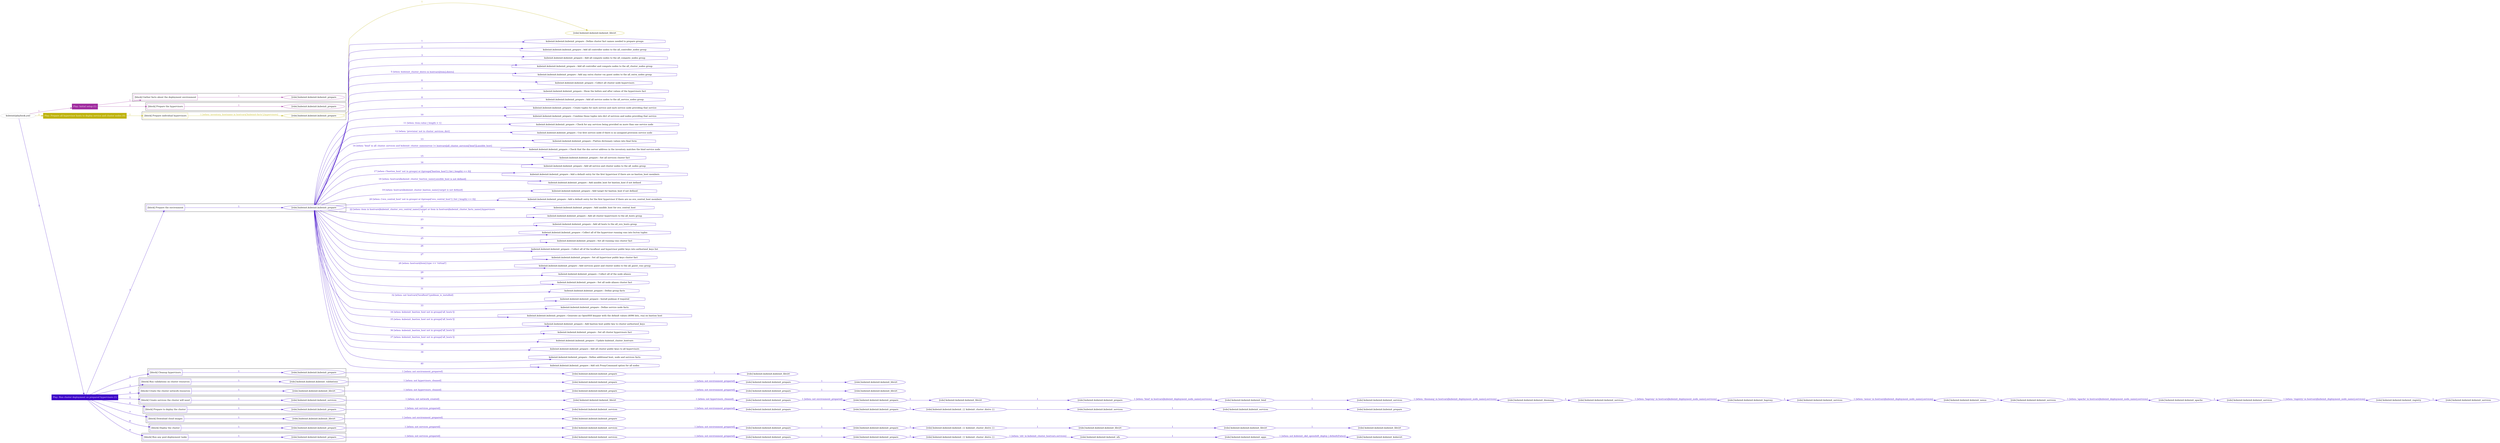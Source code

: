 digraph {
	graph [concentrate=true ordering=in rankdir=LR ratio=fill]
	edge [esep=5 sep=10]
	"kubeinit/playbook.yml" [id=root_node style=dotted]
	play_7c95204d [label="Play: Initial setup (1)" color="#a02c9f" fontcolor="#ffffff" id=play_7c95204d shape=box style=filled tooltip=localhost]
	"kubeinit/playbook.yml" -> play_7c95204d [label="1 " color="#a02c9f" fontcolor="#a02c9f" id=edge_51ee950e labeltooltip="1 " tooltip="1 "]
	subgraph "kubeinit.kubeinit.kubeinit_prepare" {
		role_1662db87 [label="[role] kubeinit.kubeinit.kubeinit_prepare" color="#a02c9f" id=role_1662db87 tooltip="kubeinit.kubeinit.kubeinit_prepare"]
	}
	subgraph "kubeinit.kubeinit.kubeinit_prepare" {
		role_7b699ff4 [label="[role] kubeinit.kubeinit.kubeinit_prepare" color="#a02c9f" id=role_7b699ff4 tooltip="kubeinit.kubeinit.kubeinit_prepare"]
	}
	subgraph "Play: Initial setup (1)" {
		play_7c95204d -> block_7029b30a [label=1 color="#a02c9f" fontcolor="#a02c9f" id=edge_cd6c0c9c labeltooltip=1 tooltip=1]
		subgraph cluster_block_7029b30a {
			block_7029b30a [label="[block] Gather facts about the deployment environment" color="#a02c9f" id=block_7029b30a labeltooltip="Gather facts about the deployment environment" shape=box tooltip="Gather facts about the deployment environment"]
			block_7029b30a -> role_1662db87 [label="1 " color="#a02c9f" fontcolor="#a02c9f" id=edge_993aff4e labeltooltip="1 " tooltip="1 "]
		}
		play_7c95204d -> block_45c4bdfd [label=2 color="#a02c9f" fontcolor="#a02c9f" id=edge_68fd49ac labeltooltip=2 tooltip=2]
		subgraph cluster_block_45c4bdfd {
			block_45c4bdfd [label="[block] Prepare the hypervisors" color="#a02c9f" id=block_45c4bdfd labeltooltip="Prepare the hypervisors" shape=box tooltip="Prepare the hypervisors"]
			block_45c4bdfd -> role_7b699ff4 [label="1 " color="#a02c9f" fontcolor="#a02c9f" id=edge_a293817d labeltooltip="1 " tooltip="1 "]
		}
	}
	play_b607e304 [label="Play: Prepare all hypervisor hosts to deploy service and cluster nodes (0)" color="#bfb30d" fontcolor="#ffffff" id=play_b607e304 shape=box style=filled tooltip="Play: Prepare all hypervisor hosts to deploy service and cluster nodes (0)"]
	"kubeinit/playbook.yml" -> play_b607e304 [label="2 " color="#bfb30d" fontcolor="#bfb30d" id=edge_5229f364 labeltooltip="2 " tooltip="2 "]
	subgraph "kubeinit.kubeinit.kubeinit_libvirt" {
		role_9d6a5fe0 [label="[role] kubeinit.kubeinit.kubeinit_libvirt" color="#bfb30d" id=role_9d6a5fe0 tooltip="kubeinit.kubeinit.kubeinit_libvirt"]
	}
	subgraph "kubeinit.kubeinit.kubeinit_prepare" {
		role_e561d4e4 [label="[role] kubeinit.kubeinit.kubeinit_prepare" color="#bfb30d" id=role_e561d4e4 tooltip="kubeinit.kubeinit.kubeinit_prepare"]
		role_e561d4e4 -> role_9d6a5fe0 [label="1 " color="#bfb30d" fontcolor="#bfb30d" id=edge_95dbaf4a labeltooltip="1 " tooltip="1 "]
	}
	subgraph "Play: Prepare all hypervisor hosts to deploy service and cluster nodes (0)" {
		play_b607e304 -> block_96ac2af4 [label=1 color="#bfb30d" fontcolor="#bfb30d" id=edge_df9704f5 labeltooltip=1 tooltip=1]
		subgraph cluster_block_96ac2af4 {
			block_96ac2af4 [label="[block] Prepare individual hypervisors" color="#bfb30d" id=block_96ac2af4 labeltooltip="Prepare individual hypervisors" shape=box tooltip="Prepare individual hypervisors"]
			block_96ac2af4 -> role_e561d4e4 [label="1 [when: inventory_hostname in hostvars['kubeinit-facts'].hypervisors]" color="#bfb30d" fontcolor="#bfb30d" id=edge_49375e6b labeltooltip="1 [when: inventory_hostname in hostvars['kubeinit-facts'].hypervisors]" tooltip="1 [when: inventory_hostname in hostvars['kubeinit-facts'].hypervisors]"]
		}
	}
	play_71e1a0bd [label="Play: Run cluster deployment on prepared hypervisors (1)" color="#3c04c8" fontcolor="#ffffff" id=play_71e1a0bd shape=box style=filled tooltip=localhost]
	"kubeinit/playbook.yml" -> play_71e1a0bd [label="3 " color="#3c04c8" fontcolor="#3c04c8" id=edge_70c19276 labeltooltip="3 " tooltip="3 "]
	subgraph "kubeinit.kubeinit.kubeinit_prepare" {
		role_bd2de6c5 [label="[role] kubeinit.kubeinit.kubeinit_prepare" color="#3c04c8" id=role_bd2de6c5 tooltip="kubeinit.kubeinit.kubeinit_prepare"]
		task_c6ce1c5d [label="kubeinit.kubeinit.kubeinit_prepare : Define cluster fact names needed to prepare groups" color="#3c04c8" id=task_c6ce1c5d shape=octagon tooltip="kubeinit.kubeinit.kubeinit_prepare : Define cluster fact names needed to prepare groups"]
		role_bd2de6c5 -> task_c6ce1c5d [label="1 " color="#3c04c8" fontcolor="#3c04c8" id=edge_8dbfb69d labeltooltip="1 " tooltip="1 "]
		task_8a802c4b [label="kubeinit.kubeinit.kubeinit_prepare : Add all controller nodes to the all_controller_nodes group" color="#3c04c8" id=task_8a802c4b shape=octagon tooltip="kubeinit.kubeinit.kubeinit_prepare : Add all controller nodes to the all_controller_nodes group"]
		role_bd2de6c5 -> task_8a802c4b [label="2 " color="#3c04c8" fontcolor="#3c04c8" id=edge_5c697ea0 labeltooltip="2 " tooltip="2 "]
		task_6f3a7b32 [label="kubeinit.kubeinit.kubeinit_prepare : Add all compute nodes to the all_compute_nodes group" color="#3c04c8" id=task_6f3a7b32 shape=octagon tooltip="kubeinit.kubeinit.kubeinit_prepare : Add all compute nodes to the all_compute_nodes group"]
		role_bd2de6c5 -> task_6f3a7b32 [label="3 " color="#3c04c8" fontcolor="#3c04c8" id=edge_9873906d labeltooltip="3 " tooltip="3 "]
		task_59dbb7fa [label="kubeinit.kubeinit.kubeinit_prepare : Add all controller and compute nodes to the all_cluster_nodes group" color="#3c04c8" id=task_59dbb7fa shape=octagon tooltip="kubeinit.kubeinit.kubeinit_prepare : Add all controller and compute nodes to the all_cluster_nodes group"]
		role_bd2de6c5 -> task_59dbb7fa [label="4 " color="#3c04c8" fontcolor="#3c04c8" id=edge_5b4f8200 labeltooltip="4 " tooltip="4 "]
		task_fd988aeb [label="kubeinit.kubeinit.kubeinit_prepare : Add any extra cluster vm guest nodes to the all_extra_nodes group" color="#3c04c8" id=task_fd988aeb shape=octagon tooltip="kubeinit.kubeinit.kubeinit_prepare : Add any extra cluster vm guest nodes to the all_extra_nodes group"]
		role_bd2de6c5 -> task_fd988aeb [label="5 [when: kubeinit_cluster_distro in hostvars[item].distro]" color="#3c04c8" fontcolor="#3c04c8" id=edge_67988efb labeltooltip="5 [when: kubeinit_cluster_distro in hostvars[item].distro]" tooltip="5 [when: kubeinit_cluster_distro in hostvars[item].distro]"]
		task_268863d1 [label="kubeinit.kubeinit.kubeinit_prepare : Collect all cluster node hypervisors" color="#3c04c8" id=task_268863d1 shape=octagon tooltip="kubeinit.kubeinit.kubeinit_prepare : Collect all cluster node hypervisors"]
		role_bd2de6c5 -> task_268863d1 [label="6 " color="#3c04c8" fontcolor="#3c04c8" id=edge_813e524e labeltooltip="6 " tooltip="6 "]
		task_747398b5 [label="kubeinit.kubeinit.kubeinit_prepare : Show the before and after values of the hypervisors fact" color="#3c04c8" id=task_747398b5 shape=octagon tooltip="kubeinit.kubeinit.kubeinit_prepare : Show the before and after values of the hypervisors fact"]
		role_bd2de6c5 -> task_747398b5 [label="7 " color="#3c04c8" fontcolor="#3c04c8" id=edge_569aa5e0 labeltooltip="7 " tooltip="7 "]
		task_a8f8dac1 [label="kubeinit.kubeinit.kubeinit_prepare : Add all service nodes to the all_service_nodes group" color="#3c04c8" id=task_a8f8dac1 shape=octagon tooltip="kubeinit.kubeinit.kubeinit_prepare : Add all service nodes to the all_service_nodes group"]
		role_bd2de6c5 -> task_a8f8dac1 [label="8 " color="#3c04c8" fontcolor="#3c04c8" id=edge_456bd3d4 labeltooltip="8 " tooltip="8 "]
		task_e12bc6e7 [label="kubeinit.kubeinit.kubeinit_prepare : Create tuples for each service and each service node providing that service" color="#3c04c8" id=task_e12bc6e7 shape=octagon tooltip="kubeinit.kubeinit.kubeinit_prepare : Create tuples for each service and each service node providing that service"]
		role_bd2de6c5 -> task_e12bc6e7 [label="9 " color="#3c04c8" fontcolor="#3c04c8" id=edge_da958ee9 labeltooltip="9 " tooltip="9 "]
		task_f9889c41 [label="kubeinit.kubeinit.kubeinit_prepare : Combine those tuples into dict of services and nodes providing that service" color="#3c04c8" id=task_f9889c41 shape=octagon tooltip="kubeinit.kubeinit.kubeinit_prepare : Combine those tuples into dict of services and nodes providing that service"]
		role_bd2de6c5 -> task_f9889c41 [label="10 " color="#3c04c8" fontcolor="#3c04c8" id=edge_86db05a6 labeltooltip="10 " tooltip="10 "]
		task_1b37353e [label="kubeinit.kubeinit.kubeinit_prepare : Check for any services being provided on more than one service node" color="#3c04c8" id=task_1b37353e shape=octagon tooltip="kubeinit.kubeinit.kubeinit_prepare : Check for any services being provided on more than one service node"]
		role_bd2de6c5 -> task_1b37353e [label="11 [when: item.value | length > 1]" color="#3c04c8" fontcolor="#3c04c8" id=edge_77ed9b0f labeltooltip="11 [when: item.value | length > 1]" tooltip="11 [when: item.value | length > 1]"]
		task_88f0592d [label="kubeinit.kubeinit.kubeinit_prepare : Use first service node if there is no assigned provision service node" color="#3c04c8" id=task_88f0592d shape=octagon tooltip="kubeinit.kubeinit.kubeinit_prepare : Use first service node if there is no assigned provision service node"]
		role_bd2de6c5 -> task_88f0592d [label="12 [when: 'provision' not in cluster_services_dict]" color="#3c04c8" fontcolor="#3c04c8" id=edge_7b240a20 labeltooltip="12 [when: 'provision' not in cluster_services_dict]" tooltip="12 [when: 'provision' not in cluster_services_dict]"]
		task_f1861656 [label="kubeinit.kubeinit.kubeinit_prepare : Flatten dictionary values into final form" color="#3c04c8" id=task_f1861656 shape=octagon tooltip="kubeinit.kubeinit.kubeinit_prepare : Flatten dictionary values into final form"]
		role_bd2de6c5 -> task_f1861656 [label="13 " color="#3c04c8" fontcolor="#3c04c8" id=edge_97db43a7 labeltooltip="13 " tooltip="13 "]
		task_f640a374 [label="kubeinit.kubeinit.kubeinit_prepare : Check that the dns server address in the inventory matches the bind service node" color="#3c04c8" id=task_f640a374 shape=octagon tooltip="kubeinit.kubeinit.kubeinit_prepare : Check that the dns server address in the inventory matches the bind service node"]
		role_bd2de6c5 -> task_f640a374 [label="14 [when: 'bind' in all_cluster_services and kubeinit_cluster_nameserver != hostvars[all_cluster_services['bind']].ansible_host]" color="#3c04c8" fontcolor="#3c04c8" id=edge_59666e40 labeltooltip="14 [when: 'bind' in all_cluster_services and kubeinit_cluster_nameserver != hostvars[all_cluster_services['bind']].ansible_host]" tooltip="14 [when: 'bind' in all_cluster_services and kubeinit_cluster_nameserver != hostvars[all_cluster_services['bind']].ansible_host]"]
		task_1be168aa [label="kubeinit.kubeinit.kubeinit_prepare : Set all services cluster fact" color="#3c04c8" id=task_1be168aa shape=octagon tooltip="kubeinit.kubeinit.kubeinit_prepare : Set all services cluster fact"]
		role_bd2de6c5 -> task_1be168aa [label="15 " color="#3c04c8" fontcolor="#3c04c8" id=edge_9704598e labeltooltip="15 " tooltip="15 "]
		task_630433ab [label="kubeinit.kubeinit.kubeinit_prepare : Add all service and cluster nodes to the all_nodes group" color="#3c04c8" id=task_630433ab shape=octagon tooltip="kubeinit.kubeinit.kubeinit_prepare : Add all service and cluster nodes to the all_nodes group"]
		role_bd2de6c5 -> task_630433ab [label="16 " color="#3c04c8" fontcolor="#3c04c8" id=edge_25e2a63b labeltooltip="16 " tooltip="16 "]
		task_48520111 [label="kubeinit.kubeinit.kubeinit_prepare : Add a default entry for the first hypervisor if there are no bastion_host members" color="#3c04c8" id=task_48520111 shape=octagon tooltip="kubeinit.kubeinit.kubeinit_prepare : Add a default entry for the first hypervisor if there are no bastion_host members"]
		role_bd2de6c5 -> task_48520111 [label="17 [when: ('bastion_host' not in groups) or ((groups['bastion_host'] | list | length) == 0)]" color="#3c04c8" fontcolor="#3c04c8" id=edge_a8567502 labeltooltip="17 [when: ('bastion_host' not in groups) or ((groups['bastion_host'] | list | length) == 0)]" tooltip="17 [when: ('bastion_host' not in groups) or ((groups['bastion_host'] | list | length) == 0)]"]
		task_5d046822 [label="kubeinit.kubeinit.kubeinit_prepare : Add ansible_host for bastion_host if not defined" color="#3c04c8" id=task_5d046822 shape=octagon tooltip="kubeinit.kubeinit.kubeinit_prepare : Add ansible_host for bastion_host if not defined"]
		role_bd2de6c5 -> task_5d046822 [label="18 [when: hostvars[kubeinit_cluster_bastion_name].ansible_host is not defined]" color="#3c04c8" fontcolor="#3c04c8" id=edge_d74bfceb labeltooltip="18 [when: hostvars[kubeinit_cluster_bastion_name].ansible_host is not defined]" tooltip="18 [when: hostvars[kubeinit_cluster_bastion_name].ansible_host is not defined]"]
		task_2807723a [label="kubeinit.kubeinit.kubeinit_prepare : Add target for bastion_host if not defined" color="#3c04c8" id=task_2807723a shape=octagon tooltip="kubeinit.kubeinit.kubeinit_prepare : Add target for bastion_host if not defined"]
		role_bd2de6c5 -> task_2807723a [label="19 [when: hostvars[kubeinit_cluster_bastion_name].target is not defined]" color="#3c04c8" fontcolor="#3c04c8" id=edge_2c8df291 labeltooltip="19 [when: hostvars[kubeinit_cluster_bastion_name].target is not defined]" tooltip="19 [when: hostvars[kubeinit_cluster_bastion_name].target is not defined]"]
		task_47ec6a11 [label="kubeinit.kubeinit.kubeinit_prepare : Add a default entry for the first hypervisor if there are no ovn_central_host members" color="#3c04c8" id=task_47ec6a11 shape=octagon tooltip="kubeinit.kubeinit.kubeinit_prepare : Add a default entry for the first hypervisor if there are no ovn_central_host members"]
		role_bd2de6c5 -> task_47ec6a11 [label="20 [when: ('ovn_central_host' not in groups) or ((groups['ovn_central_host'] | list | length) == 0)]" color="#3c04c8" fontcolor="#3c04c8" id=edge_4bfe3808 labeltooltip="20 [when: ('ovn_central_host' not in groups) or ((groups['ovn_central_host'] | list | length) == 0)]" tooltip="20 [when: ('ovn_central_host' not in groups) or ((groups['ovn_central_host'] | list | length) == 0)]"]
		task_505fdad3 [label="kubeinit.kubeinit.kubeinit_prepare : Add ansible_host for ovn_central_host" color="#3c04c8" id=task_505fdad3 shape=octagon tooltip="kubeinit.kubeinit.kubeinit_prepare : Add ansible_host for ovn_central_host"]
		role_bd2de6c5 -> task_505fdad3 [label="21 " color="#3c04c8" fontcolor="#3c04c8" id=edge_2408f69a labeltooltip="21 " tooltip="21 "]
		task_7e487f85 [label="kubeinit.kubeinit.kubeinit_prepare : Add all cluster hypervisors to the all_hosts group" color="#3c04c8" id=task_7e487f85 shape=octagon tooltip="kubeinit.kubeinit.kubeinit_prepare : Add all cluster hypervisors to the all_hosts group"]
		role_bd2de6c5 -> task_7e487f85 [label="22 [when: item in hostvars[kubeinit_cluster_ovn_central_name].target or item in hostvars[kubeinit_cluster_facts_name].hypervisors
]" color="#3c04c8" fontcolor="#3c04c8" id=edge_8efdcaed labeltooltip="22 [when: item in hostvars[kubeinit_cluster_ovn_central_name].target or item in hostvars[kubeinit_cluster_facts_name].hypervisors
]" tooltip="22 [when: item in hostvars[kubeinit_cluster_ovn_central_name].target or item in hostvars[kubeinit_cluster_facts_name].hypervisors
]"]
		task_cc20b58a [label="kubeinit.kubeinit.kubeinit_prepare : Add all hosts to the all_ovn_hosts group" color="#3c04c8" id=task_cc20b58a shape=octagon tooltip="kubeinit.kubeinit.kubeinit_prepare : Add all hosts to the all_ovn_hosts group"]
		role_bd2de6c5 -> task_cc20b58a [label="23 " color="#3c04c8" fontcolor="#3c04c8" id=edge_5946c1ff labeltooltip="23 " tooltip="23 "]
		task_b5b5c029 [label="kubeinit.kubeinit.kubeinit_prepare : Collect all of the hypervisor running vms into hv/vm tuples" color="#3c04c8" id=task_b5b5c029 shape=octagon tooltip="kubeinit.kubeinit.kubeinit_prepare : Collect all of the hypervisor running vms into hv/vm tuples"]
		role_bd2de6c5 -> task_b5b5c029 [label="24 " color="#3c04c8" fontcolor="#3c04c8" id=edge_a74f7e60 labeltooltip="24 " tooltip="24 "]
		task_67702a75 [label="kubeinit.kubeinit.kubeinit_prepare : Set all running vms cluster fact" color="#3c04c8" id=task_67702a75 shape=octagon tooltip="kubeinit.kubeinit.kubeinit_prepare : Set all running vms cluster fact"]
		role_bd2de6c5 -> task_67702a75 [label="25 " color="#3c04c8" fontcolor="#3c04c8" id=edge_d4e9f801 labeltooltip="25 " tooltip="25 "]
		task_982aaa28 [label="kubeinit.kubeinit.kubeinit_prepare : Collect all of the localhost and hypervisor public keys into authorized_keys list" color="#3c04c8" id=task_982aaa28 shape=octagon tooltip="kubeinit.kubeinit.kubeinit_prepare : Collect all of the localhost and hypervisor public keys into authorized_keys list"]
		role_bd2de6c5 -> task_982aaa28 [label="26 " color="#3c04c8" fontcolor="#3c04c8" id=edge_516967b8 labeltooltip="26 " tooltip="26 "]
		task_2e240edb [label="kubeinit.kubeinit.kubeinit_prepare : Set all hypervisor public keys cluster fact" color="#3c04c8" id=task_2e240edb shape=octagon tooltip="kubeinit.kubeinit.kubeinit_prepare : Set all hypervisor public keys cluster fact"]
		role_bd2de6c5 -> task_2e240edb [label="27 " color="#3c04c8" fontcolor="#3c04c8" id=edge_fbb9ffbe labeltooltip="27 " tooltip="27 "]
		task_6e8acbd5 [label="kubeinit.kubeinit.kubeinit_prepare : Add services guest and cluster nodes to the all_guest_vms group" color="#3c04c8" id=task_6e8acbd5 shape=octagon tooltip="kubeinit.kubeinit.kubeinit_prepare : Add services guest and cluster nodes to the all_guest_vms group"]
		role_bd2de6c5 -> task_6e8acbd5 [label="28 [when: hostvars[item].type == 'virtual']" color="#3c04c8" fontcolor="#3c04c8" id=edge_83f8ddc1 labeltooltip="28 [when: hostvars[item].type == 'virtual']" tooltip="28 [when: hostvars[item].type == 'virtual']"]
		task_6f9432cc [label="kubeinit.kubeinit.kubeinit_prepare : Collect all of the node aliases" color="#3c04c8" id=task_6f9432cc shape=octagon tooltip="kubeinit.kubeinit.kubeinit_prepare : Collect all of the node aliases"]
		role_bd2de6c5 -> task_6f9432cc [label="29 " color="#3c04c8" fontcolor="#3c04c8" id=edge_1a3fbd2c labeltooltip="29 " tooltip="29 "]
		task_ac0454f1 [label="kubeinit.kubeinit.kubeinit_prepare : Set all node aliases cluster fact" color="#3c04c8" id=task_ac0454f1 shape=octagon tooltip="kubeinit.kubeinit.kubeinit_prepare : Set all node aliases cluster fact"]
		role_bd2de6c5 -> task_ac0454f1 [label="30 " color="#3c04c8" fontcolor="#3c04c8" id=edge_097b69bd labeltooltip="30 " tooltip="30 "]
		task_1a6431b2 [label="kubeinit.kubeinit.kubeinit_prepare : Define group facts" color="#3c04c8" id=task_1a6431b2 shape=octagon tooltip="kubeinit.kubeinit.kubeinit_prepare : Define group facts"]
		role_bd2de6c5 -> task_1a6431b2 [label="31 " color="#3c04c8" fontcolor="#3c04c8" id=edge_3abf90a0 labeltooltip="31 " tooltip="31 "]
		task_c1949e56 [label="kubeinit.kubeinit.kubeinit_prepare : Install podman if required" color="#3c04c8" id=task_c1949e56 shape=octagon tooltip="kubeinit.kubeinit.kubeinit_prepare : Install podman if required"]
		role_bd2de6c5 -> task_c1949e56 [label="32 [when: not hostvars['localhost'].podman_is_installed]" color="#3c04c8" fontcolor="#3c04c8" id=edge_6d437c25 labeltooltip="32 [when: not hostvars['localhost'].podman_is_installed]" tooltip="32 [when: not hostvars['localhost'].podman_is_installed]"]
		task_ebad5e92 [label="kubeinit.kubeinit.kubeinit_prepare : Define service node facts" color="#3c04c8" id=task_ebad5e92 shape=octagon tooltip="kubeinit.kubeinit.kubeinit_prepare : Define service node facts"]
		role_bd2de6c5 -> task_ebad5e92 [label="33 " color="#3c04c8" fontcolor="#3c04c8" id=edge_9daf3d01 labeltooltip="33 " tooltip="33 "]
		task_736e5a58 [label="kubeinit.kubeinit.kubeinit_prepare : Generate an OpenSSH keypair with the default values (4096 bits, rsa) on bastion host" color="#3c04c8" id=task_736e5a58 shape=octagon tooltip="kubeinit.kubeinit.kubeinit_prepare : Generate an OpenSSH keypair with the default values (4096 bits, rsa) on bastion host"]
		role_bd2de6c5 -> task_736e5a58 [label="34 [when: kubeinit_bastion_host not in groups['all_hosts']]" color="#3c04c8" fontcolor="#3c04c8" id=edge_07151bbe labeltooltip="34 [when: kubeinit_bastion_host not in groups['all_hosts']]" tooltip="34 [when: kubeinit_bastion_host not in groups['all_hosts']]"]
		task_35493da3 [label="kubeinit.kubeinit.kubeinit_prepare : Add bastion host public key to cluster authorized_keys" color="#3c04c8" id=task_35493da3 shape=octagon tooltip="kubeinit.kubeinit.kubeinit_prepare : Add bastion host public key to cluster authorized_keys"]
		role_bd2de6c5 -> task_35493da3 [label="35 [when: kubeinit_bastion_host not in groups['all_hosts']]" color="#3c04c8" fontcolor="#3c04c8" id=edge_4c4a7e75 labeltooltip="35 [when: kubeinit_bastion_host not in groups['all_hosts']]" tooltip="35 [when: kubeinit_bastion_host not in groups['all_hosts']]"]
		task_70dcfc33 [label="kubeinit.kubeinit.kubeinit_prepare : Set all cluster hypervisors fact" color="#3c04c8" id=task_70dcfc33 shape=octagon tooltip="kubeinit.kubeinit.kubeinit_prepare : Set all cluster hypervisors fact"]
		role_bd2de6c5 -> task_70dcfc33 [label="36 [when: kubeinit_bastion_host not in groups['all_hosts']]" color="#3c04c8" fontcolor="#3c04c8" id=edge_bcdca081 labeltooltip="36 [when: kubeinit_bastion_host not in groups['all_hosts']]" tooltip="36 [when: kubeinit_bastion_host not in groups['all_hosts']]"]
		task_21ae69a3 [label="kubeinit.kubeinit.kubeinit_prepare : Update kubeinit_cluster_hostvars" color="#3c04c8" id=task_21ae69a3 shape=octagon tooltip="kubeinit.kubeinit.kubeinit_prepare : Update kubeinit_cluster_hostvars"]
		role_bd2de6c5 -> task_21ae69a3 [label="37 [when: kubeinit_bastion_host not in groups['all_hosts']]" color="#3c04c8" fontcolor="#3c04c8" id=edge_b8b2e5e7 labeltooltip="37 [when: kubeinit_bastion_host not in groups['all_hosts']]" tooltip="37 [when: kubeinit_bastion_host not in groups['all_hosts']]"]
		task_419eb2b0 [label="kubeinit.kubeinit.kubeinit_prepare : Add all cluster public keys to all hypervisors" color="#3c04c8" id=task_419eb2b0 shape=octagon tooltip="kubeinit.kubeinit.kubeinit_prepare : Add all cluster public keys to all hypervisors"]
		role_bd2de6c5 -> task_419eb2b0 [label="38 " color="#3c04c8" fontcolor="#3c04c8" id=edge_d001dc16 labeltooltip="38 " tooltip="38 "]
		task_38980f6e [label="kubeinit.kubeinit.kubeinit_prepare : Define additional host, node and services facts" color="#3c04c8" id=task_38980f6e shape=octagon tooltip="kubeinit.kubeinit.kubeinit_prepare : Define additional host, node and services facts"]
		role_bd2de6c5 -> task_38980f6e [label="39 " color="#3c04c8" fontcolor="#3c04c8" id=edge_e74e1b1e labeltooltip="39 " tooltip="39 "]
		task_f26ff50a [label="kubeinit.kubeinit.kubeinit_prepare : Add ssh ProxyCommand option for all nodes" color="#3c04c8" id=task_f26ff50a shape=octagon tooltip="kubeinit.kubeinit.kubeinit_prepare : Add ssh ProxyCommand option for all nodes"]
		role_bd2de6c5 -> task_f26ff50a [label="40 " color="#3c04c8" fontcolor="#3c04c8" id=edge_6c455c52 labeltooltip="40 " tooltip="40 "]
	}
	subgraph "kubeinit.kubeinit.kubeinit_libvirt" {
		role_901f15e9 [label="[role] kubeinit.kubeinit.kubeinit_libvirt" color="#3c04c8" id=role_901f15e9 tooltip="kubeinit.kubeinit.kubeinit_libvirt"]
	}
	subgraph "kubeinit.kubeinit.kubeinit_prepare" {
		role_c03bf875 [label="[role] kubeinit.kubeinit.kubeinit_prepare" color="#3c04c8" id=role_c03bf875 tooltip="kubeinit.kubeinit.kubeinit_prepare"]
		role_c03bf875 -> role_901f15e9 [label="1 " color="#3c04c8" fontcolor="#3c04c8" id=edge_3428e9d7 labeltooltip="1 " tooltip="1 "]
	}
	subgraph "kubeinit.kubeinit.kubeinit_prepare" {
		role_f0fda4c2 [label="[role] kubeinit.kubeinit.kubeinit_prepare" color="#3c04c8" id=role_f0fda4c2 tooltip="kubeinit.kubeinit.kubeinit_prepare"]
		role_f0fda4c2 -> role_c03bf875 [label="1 [when: not environment_prepared]" color="#3c04c8" fontcolor="#3c04c8" id=edge_03072345 labeltooltip="1 [when: not environment_prepared]" tooltip="1 [when: not environment_prepared]"]
	}
	subgraph "kubeinit.kubeinit.kubeinit_libvirt" {
		role_f69a355c [label="[role] kubeinit.kubeinit.kubeinit_libvirt" color="#3c04c8" id=role_f69a355c tooltip="kubeinit.kubeinit.kubeinit_libvirt"]
	}
	subgraph "kubeinit.kubeinit.kubeinit_prepare" {
		role_cc42e460 [label="[role] kubeinit.kubeinit.kubeinit_prepare" color="#3c04c8" id=role_cc42e460 tooltip="kubeinit.kubeinit.kubeinit_prepare"]
		role_cc42e460 -> role_f69a355c [label="1 " color="#3c04c8" fontcolor="#3c04c8" id=edge_8f97ab83 labeltooltip="1 " tooltip="1 "]
	}
	subgraph "kubeinit.kubeinit.kubeinit_prepare" {
		role_5b9c756a [label="[role] kubeinit.kubeinit.kubeinit_prepare" color="#3c04c8" id=role_5b9c756a tooltip="kubeinit.kubeinit.kubeinit_prepare"]
		role_5b9c756a -> role_cc42e460 [label="1 [when: not environment_prepared]" color="#3c04c8" fontcolor="#3c04c8" id=edge_519a09b0 labeltooltip="1 [when: not environment_prepared]" tooltip="1 [when: not environment_prepared]"]
	}
	subgraph "kubeinit.kubeinit.kubeinit_validations" {
		role_4052171e [label="[role] kubeinit.kubeinit.kubeinit_validations" color="#3c04c8" id=role_4052171e tooltip="kubeinit.kubeinit.kubeinit_validations"]
		role_4052171e -> role_5b9c756a [label="1 [when: not hypervisors_cleaned]" color="#3c04c8" fontcolor="#3c04c8" id=edge_01f77fd6 labeltooltip="1 [when: not hypervisors_cleaned]" tooltip="1 [when: not hypervisors_cleaned]"]
	}
	subgraph "kubeinit.kubeinit.kubeinit_libvirt" {
		role_4684e293 [label="[role] kubeinit.kubeinit.kubeinit_libvirt" color="#3c04c8" id=role_4684e293 tooltip="kubeinit.kubeinit.kubeinit_libvirt"]
	}
	subgraph "kubeinit.kubeinit.kubeinit_prepare" {
		role_15c1c348 [label="[role] kubeinit.kubeinit.kubeinit_prepare" color="#3c04c8" id=role_15c1c348 tooltip="kubeinit.kubeinit.kubeinit_prepare"]
		role_15c1c348 -> role_4684e293 [label="1 " color="#3c04c8" fontcolor="#3c04c8" id=edge_d2dc2610 labeltooltip="1 " tooltip="1 "]
	}
	subgraph "kubeinit.kubeinit.kubeinit_prepare" {
		role_03a5bc79 [label="[role] kubeinit.kubeinit.kubeinit_prepare" color="#3c04c8" id=role_03a5bc79 tooltip="kubeinit.kubeinit.kubeinit_prepare"]
		role_03a5bc79 -> role_15c1c348 [label="1 [when: not environment_prepared]" color="#3c04c8" fontcolor="#3c04c8" id=edge_4ee6996b labeltooltip="1 [when: not environment_prepared]" tooltip="1 [when: not environment_prepared]"]
	}
	subgraph "kubeinit.kubeinit.kubeinit_libvirt" {
		role_c5f87fcb [label="[role] kubeinit.kubeinit.kubeinit_libvirt" color="#3c04c8" id=role_c5f87fcb tooltip="kubeinit.kubeinit.kubeinit_libvirt"]
		role_c5f87fcb -> role_03a5bc79 [label="1 [when: not hypervisors_cleaned]" color="#3c04c8" fontcolor="#3c04c8" id=edge_1c3ef6fb labeltooltip="1 [when: not hypervisors_cleaned]" tooltip="1 [when: not hypervisors_cleaned]"]
	}
	subgraph "kubeinit.kubeinit.kubeinit_services" {
		role_90bbd1e6 [label="[role] kubeinit.kubeinit.kubeinit_services" color="#3c04c8" id=role_90bbd1e6 tooltip="kubeinit.kubeinit.kubeinit_services"]
	}
	subgraph "kubeinit.kubeinit.kubeinit_registry" {
		role_1b21e8f5 [label="[role] kubeinit.kubeinit.kubeinit_registry" color="#3c04c8" id=role_1b21e8f5 tooltip="kubeinit.kubeinit.kubeinit_registry"]
		role_1b21e8f5 -> role_90bbd1e6 [label="1 " color="#3c04c8" fontcolor="#3c04c8" id=edge_ee19a67a labeltooltip="1 " tooltip="1 "]
	}
	subgraph "kubeinit.kubeinit.kubeinit_services" {
		role_89aefa85 [label="[role] kubeinit.kubeinit.kubeinit_services" color="#3c04c8" id=role_89aefa85 tooltip="kubeinit.kubeinit.kubeinit_services"]
		role_89aefa85 -> role_1b21e8f5 [label="1 [when: 'registry' in hostvars[kubeinit_deployment_node_name].services]" color="#3c04c8" fontcolor="#3c04c8" id=edge_8635fcb0 labeltooltip="1 [when: 'registry' in hostvars[kubeinit_deployment_node_name].services]" tooltip="1 [when: 'registry' in hostvars[kubeinit_deployment_node_name].services]"]
	}
	subgraph "kubeinit.kubeinit.kubeinit_apache" {
		role_466c3597 [label="[role] kubeinit.kubeinit.kubeinit_apache" color="#3c04c8" id=role_466c3597 tooltip="kubeinit.kubeinit.kubeinit_apache"]
		role_466c3597 -> role_89aefa85 [label="1 " color="#3c04c8" fontcolor="#3c04c8" id=edge_3990fa18 labeltooltip="1 " tooltip="1 "]
	}
	subgraph "kubeinit.kubeinit.kubeinit_services" {
		role_509df95f [label="[role] kubeinit.kubeinit.kubeinit_services" color="#3c04c8" id=role_509df95f tooltip="kubeinit.kubeinit.kubeinit_services"]
		role_509df95f -> role_466c3597 [label="1 [when: 'apache' in hostvars[kubeinit_deployment_node_name].services]" color="#3c04c8" fontcolor="#3c04c8" id=edge_81dbc6fd labeltooltip="1 [when: 'apache' in hostvars[kubeinit_deployment_node_name].services]" tooltip="1 [when: 'apache' in hostvars[kubeinit_deployment_node_name].services]"]
	}
	subgraph "kubeinit.kubeinit.kubeinit_nexus" {
		role_20a7e036 [label="[role] kubeinit.kubeinit.kubeinit_nexus" color="#3c04c8" id=role_20a7e036 tooltip="kubeinit.kubeinit.kubeinit_nexus"]
		role_20a7e036 -> role_509df95f [label="1 " color="#3c04c8" fontcolor="#3c04c8" id=edge_a4237afb labeltooltip="1 " tooltip="1 "]
	}
	subgraph "kubeinit.kubeinit.kubeinit_services" {
		role_689a415b [label="[role] kubeinit.kubeinit.kubeinit_services" color="#3c04c8" id=role_689a415b tooltip="kubeinit.kubeinit.kubeinit_services"]
		role_689a415b -> role_20a7e036 [label="1 [when: 'nexus' in hostvars[kubeinit_deployment_node_name].services]" color="#3c04c8" fontcolor="#3c04c8" id=edge_b8fce726 labeltooltip="1 [when: 'nexus' in hostvars[kubeinit_deployment_node_name].services]" tooltip="1 [when: 'nexus' in hostvars[kubeinit_deployment_node_name].services]"]
	}
	subgraph "kubeinit.kubeinit.kubeinit_haproxy" {
		role_bee3de1a [label="[role] kubeinit.kubeinit.kubeinit_haproxy" color="#3c04c8" id=role_bee3de1a tooltip="kubeinit.kubeinit.kubeinit_haproxy"]
		role_bee3de1a -> role_689a415b [label="1 " color="#3c04c8" fontcolor="#3c04c8" id=edge_2e9252d3 labeltooltip="1 " tooltip="1 "]
	}
	subgraph "kubeinit.kubeinit.kubeinit_services" {
		role_a4ae1901 [label="[role] kubeinit.kubeinit.kubeinit_services" color="#3c04c8" id=role_a4ae1901 tooltip="kubeinit.kubeinit.kubeinit_services"]
		role_a4ae1901 -> role_bee3de1a [label="1 [when: 'haproxy' in hostvars[kubeinit_deployment_node_name].services]" color="#3c04c8" fontcolor="#3c04c8" id=edge_7de7c026 labeltooltip="1 [when: 'haproxy' in hostvars[kubeinit_deployment_node_name].services]" tooltip="1 [when: 'haproxy' in hostvars[kubeinit_deployment_node_name].services]"]
	}
	subgraph "kubeinit.kubeinit.kubeinit_dnsmasq" {
		role_85fd1993 [label="[role] kubeinit.kubeinit.kubeinit_dnsmasq" color="#3c04c8" id=role_85fd1993 tooltip="kubeinit.kubeinit.kubeinit_dnsmasq"]
		role_85fd1993 -> role_a4ae1901 [label="1 " color="#3c04c8" fontcolor="#3c04c8" id=edge_694d2301 labeltooltip="1 " tooltip="1 "]
	}
	subgraph "kubeinit.kubeinit.kubeinit_services" {
		role_e47658d0 [label="[role] kubeinit.kubeinit.kubeinit_services" color="#3c04c8" id=role_e47658d0 tooltip="kubeinit.kubeinit.kubeinit_services"]
		role_e47658d0 -> role_85fd1993 [label="1 [when: 'dnsmasq' in hostvars[kubeinit_deployment_node_name].services]" color="#3c04c8" fontcolor="#3c04c8" id=edge_7734bdce labeltooltip="1 [when: 'dnsmasq' in hostvars[kubeinit_deployment_node_name].services]" tooltip="1 [when: 'dnsmasq' in hostvars[kubeinit_deployment_node_name].services]"]
	}
	subgraph "kubeinit.kubeinit.kubeinit_bind" {
		role_544efa1d [label="[role] kubeinit.kubeinit.kubeinit_bind" color="#3c04c8" id=role_544efa1d tooltip="kubeinit.kubeinit.kubeinit_bind"]
		role_544efa1d -> role_e47658d0 [label="1 " color="#3c04c8" fontcolor="#3c04c8" id=edge_581b38c1 labeltooltip="1 " tooltip="1 "]
	}
	subgraph "kubeinit.kubeinit.kubeinit_prepare" {
		role_62998a37 [label="[role] kubeinit.kubeinit.kubeinit_prepare" color="#3c04c8" id=role_62998a37 tooltip="kubeinit.kubeinit.kubeinit_prepare"]
		role_62998a37 -> role_544efa1d [label="1 [when: 'bind' in hostvars[kubeinit_deployment_node_name].services]" color="#3c04c8" fontcolor="#3c04c8" id=edge_c1b63498 labeltooltip="1 [when: 'bind' in hostvars[kubeinit_deployment_node_name].services]" tooltip="1 [when: 'bind' in hostvars[kubeinit_deployment_node_name].services]"]
	}
	subgraph "kubeinit.kubeinit.kubeinit_libvirt" {
		role_269c445b [label="[role] kubeinit.kubeinit.kubeinit_libvirt" color="#3c04c8" id=role_269c445b tooltip="kubeinit.kubeinit.kubeinit_libvirt"]
		role_269c445b -> role_62998a37 [label="1 " color="#3c04c8" fontcolor="#3c04c8" id=edge_546232cb labeltooltip="1 " tooltip="1 "]
	}
	subgraph "kubeinit.kubeinit.kubeinit_prepare" {
		role_2daf1135 [label="[role] kubeinit.kubeinit.kubeinit_prepare" color="#3c04c8" id=role_2daf1135 tooltip="kubeinit.kubeinit.kubeinit_prepare"]
		role_2daf1135 -> role_269c445b [label="1 " color="#3c04c8" fontcolor="#3c04c8" id=edge_2a667710 labeltooltip="1 " tooltip="1 "]
	}
	subgraph "kubeinit.kubeinit.kubeinit_prepare" {
		role_798534c9 [label="[role] kubeinit.kubeinit.kubeinit_prepare" color="#3c04c8" id=role_798534c9 tooltip="kubeinit.kubeinit.kubeinit_prepare"]
		role_798534c9 -> role_2daf1135 [label="1 [when: not environment_prepared]" color="#3c04c8" fontcolor="#3c04c8" id=edge_1ee79d36 labeltooltip="1 [when: not environment_prepared]" tooltip="1 [when: not environment_prepared]"]
	}
	subgraph "kubeinit.kubeinit.kubeinit_libvirt" {
		role_bffc7ead [label="[role] kubeinit.kubeinit.kubeinit_libvirt" color="#3c04c8" id=role_bffc7ead tooltip="kubeinit.kubeinit.kubeinit_libvirt"]
		role_bffc7ead -> role_798534c9 [label="1 [when: not hypervisors_cleaned]" color="#3c04c8" fontcolor="#3c04c8" id=edge_88d69496 labeltooltip="1 [when: not hypervisors_cleaned]" tooltip="1 [when: not hypervisors_cleaned]"]
	}
	subgraph "kubeinit.kubeinit.kubeinit_services" {
		role_a43fd470 [label="[role] kubeinit.kubeinit.kubeinit_services" color="#3c04c8" id=role_a43fd470 tooltip="kubeinit.kubeinit.kubeinit_services"]
		role_a43fd470 -> role_bffc7ead [label="1 [when: not network_created]" color="#3c04c8" fontcolor="#3c04c8" id=edge_de9380ba labeltooltip="1 [when: not network_created]" tooltip="1 [when: not network_created]"]
	}
	subgraph "kubeinit.kubeinit.kubeinit_prepare" {
		role_0274652e [label="[role] kubeinit.kubeinit.kubeinit_prepare" color="#3c04c8" id=role_0274652e tooltip="kubeinit.kubeinit.kubeinit_prepare"]
	}
	subgraph "kubeinit.kubeinit.kubeinit_services" {
		role_0e0e3f5d [label="[role] kubeinit.kubeinit.kubeinit_services" color="#3c04c8" id=role_0e0e3f5d tooltip="kubeinit.kubeinit.kubeinit_services"]
		role_0e0e3f5d -> role_0274652e [label="1 " color="#3c04c8" fontcolor="#3c04c8" id=edge_c0787b9c labeltooltip="1 " tooltip="1 "]
	}
	subgraph "kubeinit.kubeinit.kubeinit_services" {
		role_86a42547 [label="[role] kubeinit.kubeinit.kubeinit_services" color="#3c04c8" id=role_86a42547 tooltip="kubeinit.kubeinit.kubeinit_services"]
		role_86a42547 -> role_0e0e3f5d [label="1 " color="#3c04c8" fontcolor="#3c04c8" id=edge_f9aa2fa4 labeltooltip="1 " tooltip="1 "]
	}
	subgraph "kubeinit.kubeinit.kubeinit_{{ kubeinit_cluster_distro }}" {
		role_624b210b [label="[role] kubeinit.kubeinit.kubeinit_{{ kubeinit_cluster_distro }}" color="#3c04c8" id=role_624b210b tooltip="kubeinit.kubeinit.kubeinit_{{ kubeinit_cluster_distro }}"]
		role_624b210b -> role_86a42547 [label="1 " color="#3c04c8" fontcolor="#3c04c8" id=edge_9463b7ee labeltooltip="1 " tooltip="1 "]
	}
	subgraph "kubeinit.kubeinit.kubeinit_prepare" {
		role_9e72df08 [label="[role] kubeinit.kubeinit.kubeinit_prepare" color="#3c04c8" id=role_9e72df08 tooltip="kubeinit.kubeinit.kubeinit_prepare"]
		role_9e72df08 -> role_624b210b [label="1 " color="#3c04c8" fontcolor="#3c04c8" id=edge_98fa399c labeltooltip="1 " tooltip="1 "]
	}
	subgraph "kubeinit.kubeinit.kubeinit_prepare" {
		role_48611b85 [label="[role] kubeinit.kubeinit.kubeinit_prepare" color="#3c04c8" id=role_48611b85 tooltip="kubeinit.kubeinit.kubeinit_prepare"]
		role_48611b85 -> role_9e72df08 [label="1 " color="#3c04c8" fontcolor="#3c04c8" id=edge_c073e4a7 labeltooltip="1 " tooltip="1 "]
	}
	subgraph "kubeinit.kubeinit.kubeinit_services" {
		role_3c506742 [label="[role] kubeinit.kubeinit.kubeinit_services" color="#3c04c8" id=role_3c506742 tooltip="kubeinit.kubeinit.kubeinit_services"]
		role_3c506742 -> role_48611b85 [label="1 [when: not environment_prepared]" color="#3c04c8" fontcolor="#3c04c8" id=edge_8fb9831e labeltooltip="1 [when: not environment_prepared]" tooltip="1 [when: not environment_prepared]"]
	}
	subgraph "kubeinit.kubeinit.kubeinit_prepare" {
		role_0f056821 [label="[role] kubeinit.kubeinit.kubeinit_prepare" color="#3c04c8" id=role_0f056821 tooltip="kubeinit.kubeinit.kubeinit_prepare"]
		role_0f056821 -> role_3c506742 [label="1 [when: not services_prepared]" color="#3c04c8" fontcolor="#3c04c8" id=edge_f911104c labeltooltip="1 [when: not services_prepared]" tooltip="1 [when: not services_prepared]"]
	}
	subgraph "kubeinit.kubeinit.kubeinit_prepare" {
		role_a63d4fb5 [label="[role] kubeinit.kubeinit.kubeinit_prepare" color="#3c04c8" id=role_a63d4fb5 tooltip="kubeinit.kubeinit.kubeinit_prepare"]
	}
	subgraph "kubeinit.kubeinit.kubeinit_libvirt" {
		role_3c5c483f [label="[role] kubeinit.kubeinit.kubeinit_libvirt" color="#3c04c8" id=role_3c5c483f tooltip="kubeinit.kubeinit.kubeinit_libvirt"]
		role_3c5c483f -> role_a63d4fb5 [label="1 [when: not environment_prepared]" color="#3c04c8" fontcolor="#3c04c8" id=edge_0924a8be labeltooltip="1 [when: not environment_prepared]" tooltip="1 [when: not environment_prepared]"]
	}
	subgraph "kubeinit.kubeinit.kubeinit_libvirt" {
		role_df0ad511 [label="[role] kubeinit.kubeinit.kubeinit_libvirt" color="#3c04c8" id=role_df0ad511 tooltip="kubeinit.kubeinit.kubeinit_libvirt"]
	}
	subgraph "kubeinit.kubeinit.kubeinit_libvirt" {
		role_dd24c73d [label="[role] kubeinit.kubeinit.kubeinit_libvirt" color="#3c04c8" id=role_dd24c73d tooltip="kubeinit.kubeinit.kubeinit_libvirt"]
		role_dd24c73d -> role_df0ad511 [label="1 " color="#3c04c8" fontcolor="#3c04c8" id=edge_bd8593d2 labeltooltip="1 " tooltip="1 "]
	}
	subgraph "kubeinit.kubeinit.kubeinit_libvirt" {
		role_a9914987 [label="[role] kubeinit.kubeinit.kubeinit_libvirt" color="#3c04c8" id=role_a9914987 tooltip="kubeinit.kubeinit.kubeinit_libvirt"]
		role_a9914987 -> role_dd24c73d [label="1 " color="#3c04c8" fontcolor="#3c04c8" id=edge_95f8d6f5 labeltooltip="1 " tooltip="1 "]
	}
	subgraph "kubeinit.kubeinit.kubeinit_{{ kubeinit_cluster_distro }}" {
		role_98883054 [label="[role] kubeinit.kubeinit.kubeinit_{{ kubeinit_cluster_distro }}" color="#3c04c8" id=role_98883054 tooltip="kubeinit.kubeinit.kubeinit_{{ kubeinit_cluster_distro }}"]
		role_98883054 -> role_a9914987 [label="1 " color="#3c04c8" fontcolor="#3c04c8" id=edge_b63d3a35 labeltooltip="1 " tooltip="1 "]
	}
	subgraph "kubeinit.kubeinit.kubeinit_prepare" {
		role_2f380476 [label="[role] kubeinit.kubeinit.kubeinit_prepare" color="#3c04c8" id=role_2f380476 tooltip="kubeinit.kubeinit.kubeinit_prepare"]
		role_2f380476 -> role_98883054 [label="1 " color="#3c04c8" fontcolor="#3c04c8" id=edge_2b2e8336 labeltooltip="1 " tooltip="1 "]
	}
	subgraph "kubeinit.kubeinit.kubeinit_prepare" {
		role_e98a88f4 [label="[role] kubeinit.kubeinit.kubeinit_prepare" color="#3c04c8" id=role_e98a88f4 tooltip="kubeinit.kubeinit.kubeinit_prepare"]
		role_e98a88f4 -> role_2f380476 [label="1 " color="#3c04c8" fontcolor="#3c04c8" id=edge_6714e02e labeltooltip="1 " tooltip="1 "]
	}
	subgraph "kubeinit.kubeinit.kubeinit_services" {
		role_fdf082c3 [label="[role] kubeinit.kubeinit.kubeinit_services" color="#3c04c8" id=role_fdf082c3 tooltip="kubeinit.kubeinit.kubeinit_services"]
		role_fdf082c3 -> role_e98a88f4 [label="1 [when: not environment_prepared]" color="#3c04c8" fontcolor="#3c04c8" id=edge_f792676c labeltooltip="1 [when: not environment_prepared]" tooltip="1 [when: not environment_prepared]"]
	}
	subgraph "kubeinit.kubeinit.kubeinit_prepare" {
		role_b23fdc19 [label="[role] kubeinit.kubeinit.kubeinit_prepare" color="#3c04c8" id=role_b23fdc19 tooltip="kubeinit.kubeinit.kubeinit_prepare"]
		role_b23fdc19 -> role_fdf082c3 [label="1 [when: not services_prepared]" color="#3c04c8" fontcolor="#3c04c8" id=edge_e234d655 labeltooltip="1 [when: not services_prepared]" tooltip="1 [when: not services_prepared]"]
	}
	subgraph "kubeinit.kubeinit.kubeinit_kubevirt" {
		role_b3eb8bf8 [label="[role] kubeinit.kubeinit.kubeinit_kubevirt" color="#3c04c8" id=role_b3eb8bf8 tooltip="kubeinit.kubeinit.kubeinit_kubevirt"]
	}
	subgraph "kubeinit.kubeinit.kubeinit_apps" {
		role_96b8499a [label="[role] kubeinit.kubeinit.kubeinit_apps" color="#3c04c8" id=role_96b8499a tooltip="kubeinit.kubeinit.kubeinit_apps"]
		role_96b8499a -> role_b3eb8bf8 [label="1 [when: not kubeinit_okd_openshift_deploy | default(False)]" color="#3c04c8" fontcolor="#3c04c8" id=edge_8356b8d5 labeltooltip="1 [when: not kubeinit_okd_openshift_deploy | default(False)]" tooltip="1 [when: not kubeinit_okd_openshift_deploy | default(False)]"]
	}
	subgraph "kubeinit.kubeinit.kubeinit_nfs" {
		role_a4d0e53a [label="[role] kubeinit.kubeinit.kubeinit_nfs" color="#3c04c8" id=role_a4d0e53a tooltip="kubeinit.kubeinit.kubeinit_nfs"]
		role_a4d0e53a -> role_96b8499a [label="1 " color="#3c04c8" fontcolor="#3c04c8" id=edge_1b3ba50e labeltooltip="1 " tooltip="1 "]
	}
	subgraph "kubeinit.kubeinit.kubeinit_{{ kubeinit_cluster_distro }}" {
		role_422ba79f [label="[role] kubeinit.kubeinit.kubeinit_{{ kubeinit_cluster_distro }}" color="#3c04c8" id=role_422ba79f tooltip="kubeinit.kubeinit.kubeinit_{{ kubeinit_cluster_distro }}"]
		role_422ba79f -> role_a4d0e53a [label="1 [when: 'nfs' in kubeinit_cluster_hostvars.services]" color="#3c04c8" fontcolor="#3c04c8" id=edge_117a8971 labeltooltip="1 [when: 'nfs' in kubeinit_cluster_hostvars.services]" tooltip="1 [when: 'nfs' in kubeinit_cluster_hostvars.services]"]
	}
	subgraph "kubeinit.kubeinit.kubeinit_prepare" {
		role_e33b17e5 [label="[role] kubeinit.kubeinit.kubeinit_prepare" color="#3c04c8" id=role_e33b17e5 tooltip="kubeinit.kubeinit.kubeinit_prepare"]
		role_e33b17e5 -> role_422ba79f [label="1 " color="#3c04c8" fontcolor="#3c04c8" id=edge_0a93e164 labeltooltip="1 " tooltip="1 "]
	}
	subgraph "kubeinit.kubeinit.kubeinit_prepare" {
		role_bf78929f [label="[role] kubeinit.kubeinit.kubeinit_prepare" color="#3c04c8" id=role_bf78929f tooltip="kubeinit.kubeinit.kubeinit_prepare"]
		role_bf78929f -> role_e33b17e5 [label="1 " color="#3c04c8" fontcolor="#3c04c8" id=edge_611492c0 labeltooltip="1 " tooltip="1 "]
	}
	subgraph "kubeinit.kubeinit.kubeinit_services" {
		role_f90c2649 [label="[role] kubeinit.kubeinit.kubeinit_services" color="#3c04c8" id=role_f90c2649 tooltip="kubeinit.kubeinit.kubeinit_services"]
		role_f90c2649 -> role_bf78929f [label="1 [when: not environment_prepared]" color="#3c04c8" fontcolor="#3c04c8" id=edge_743db985 labeltooltip="1 [when: not environment_prepared]" tooltip="1 [when: not environment_prepared]"]
	}
	subgraph "kubeinit.kubeinit.kubeinit_prepare" {
		role_c671efab [label="[role] kubeinit.kubeinit.kubeinit_prepare" color="#3c04c8" id=role_c671efab tooltip="kubeinit.kubeinit.kubeinit_prepare"]
		role_c671efab -> role_f90c2649 [label="1 [when: not services_prepared]" color="#3c04c8" fontcolor="#3c04c8" id=edge_208a8e35 labeltooltip="1 [when: not services_prepared]" tooltip="1 [when: not services_prepared]"]
	}
	subgraph "Play: Run cluster deployment on prepared hypervisors (1)" {
		play_71e1a0bd -> block_008c56f4 [label=1 color="#3c04c8" fontcolor="#3c04c8" id=edge_c2f863ec labeltooltip=1 tooltip=1]
		subgraph cluster_block_008c56f4 {
			block_008c56f4 [label="[block] Prepare the environment" color="#3c04c8" id=block_008c56f4 labeltooltip="Prepare the environment" shape=box tooltip="Prepare the environment"]
			block_008c56f4 -> role_bd2de6c5 [label="1 " color="#3c04c8" fontcolor="#3c04c8" id=edge_6fda56ce labeltooltip="1 " tooltip="1 "]
		}
		play_71e1a0bd -> block_135c851e [label=2 color="#3c04c8" fontcolor="#3c04c8" id=edge_e1a0693c labeltooltip=2 tooltip=2]
		subgraph cluster_block_135c851e {
			block_135c851e [label="[block] Cleanup hypervisors" color="#3c04c8" id=block_135c851e labeltooltip="Cleanup hypervisors" shape=box tooltip="Cleanup hypervisors"]
			block_135c851e -> role_f0fda4c2 [label="1 " color="#3c04c8" fontcolor="#3c04c8" id=edge_45ab1dcb labeltooltip="1 " tooltip="1 "]
		}
		play_71e1a0bd -> block_76809026 [label=3 color="#3c04c8" fontcolor="#3c04c8" id=edge_e303eab7 labeltooltip=3 tooltip=3]
		subgraph cluster_block_76809026 {
			block_76809026 [label="[block] Run validations on cluster resources" color="#3c04c8" id=block_76809026 labeltooltip="Run validations on cluster resources" shape=box tooltip="Run validations on cluster resources"]
			block_76809026 -> role_4052171e [label="1 " color="#3c04c8" fontcolor="#3c04c8" id=edge_025c4f31 labeltooltip="1 " tooltip="1 "]
		}
		play_71e1a0bd -> block_30be28df [label=4 color="#3c04c8" fontcolor="#3c04c8" id=edge_6a346f41 labeltooltip=4 tooltip=4]
		subgraph cluster_block_30be28df {
			block_30be28df [label="[block] Create the cluster network resources" color="#3c04c8" id=block_30be28df labeltooltip="Create the cluster network resources" shape=box tooltip="Create the cluster network resources"]
			block_30be28df -> role_c5f87fcb [label="1 " color="#3c04c8" fontcolor="#3c04c8" id=edge_299be2ee labeltooltip="1 " tooltip="1 "]
		}
		play_71e1a0bd -> block_eb9c2df9 [label=5 color="#3c04c8" fontcolor="#3c04c8" id=edge_77ca04f0 labeltooltip=5 tooltip=5]
		subgraph cluster_block_eb9c2df9 {
			block_eb9c2df9 [label="[block] Create services the cluster will need" color="#3c04c8" id=block_eb9c2df9 labeltooltip="Create services the cluster will need" shape=box tooltip="Create services the cluster will need"]
			block_eb9c2df9 -> role_a43fd470 [label="1 " color="#3c04c8" fontcolor="#3c04c8" id=edge_5b9757e4 labeltooltip="1 " tooltip="1 "]
		}
		play_71e1a0bd -> block_a1c8ebb2 [label=6 color="#3c04c8" fontcolor="#3c04c8" id=edge_293a8836 labeltooltip=6 tooltip=6]
		subgraph cluster_block_a1c8ebb2 {
			block_a1c8ebb2 [label="[block] Prepare to deploy the cluster" color="#3c04c8" id=block_a1c8ebb2 labeltooltip="Prepare to deploy the cluster" shape=box tooltip="Prepare to deploy the cluster"]
			block_a1c8ebb2 -> role_0f056821 [label="1 " color="#3c04c8" fontcolor="#3c04c8" id=edge_b8460718 labeltooltip="1 " tooltip="1 "]
		}
		play_71e1a0bd -> block_ae7574e8 [label=7 color="#3c04c8" fontcolor="#3c04c8" id=edge_ce8d0722 labeltooltip=7 tooltip=7]
		subgraph cluster_block_ae7574e8 {
			block_ae7574e8 [label="[block] Download cloud images" color="#3c04c8" id=block_ae7574e8 labeltooltip="Download cloud images" shape=box tooltip="Download cloud images"]
			block_ae7574e8 -> role_3c5c483f [label="1 " color="#3c04c8" fontcolor="#3c04c8" id=edge_1d60ee2e labeltooltip="1 " tooltip="1 "]
		}
		play_71e1a0bd -> block_b87111da [label=8 color="#3c04c8" fontcolor="#3c04c8" id=edge_f5398da1 labeltooltip=8 tooltip=8]
		subgraph cluster_block_b87111da {
			block_b87111da [label="[block] Deploy the cluster" color="#3c04c8" id=block_b87111da labeltooltip="Deploy the cluster" shape=box tooltip="Deploy the cluster"]
			block_b87111da -> role_b23fdc19 [label="1 " color="#3c04c8" fontcolor="#3c04c8" id=edge_8c52b245 labeltooltip="1 " tooltip="1 "]
		}
		play_71e1a0bd -> block_4ee5341b [label=9 color="#3c04c8" fontcolor="#3c04c8" id=edge_0bd48d43 labeltooltip=9 tooltip=9]
		subgraph cluster_block_4ee5341b {
			block_4ee5341b [label="[block] Run any post-deployment tasks" color="#3c04c8" id=block_4ee5341b labeltooltip="Run any post-deployment tasks" shape=box tooltip="Run any post-deployment tasks"]
			block_4ee5341b -> role_c671efab [label="1 " color="#3c04c8" fontcolor="#3c04c8" id=edge_2e9cc345 labeltooltip="1 " tooltip="1 "]
		}
	}
}
